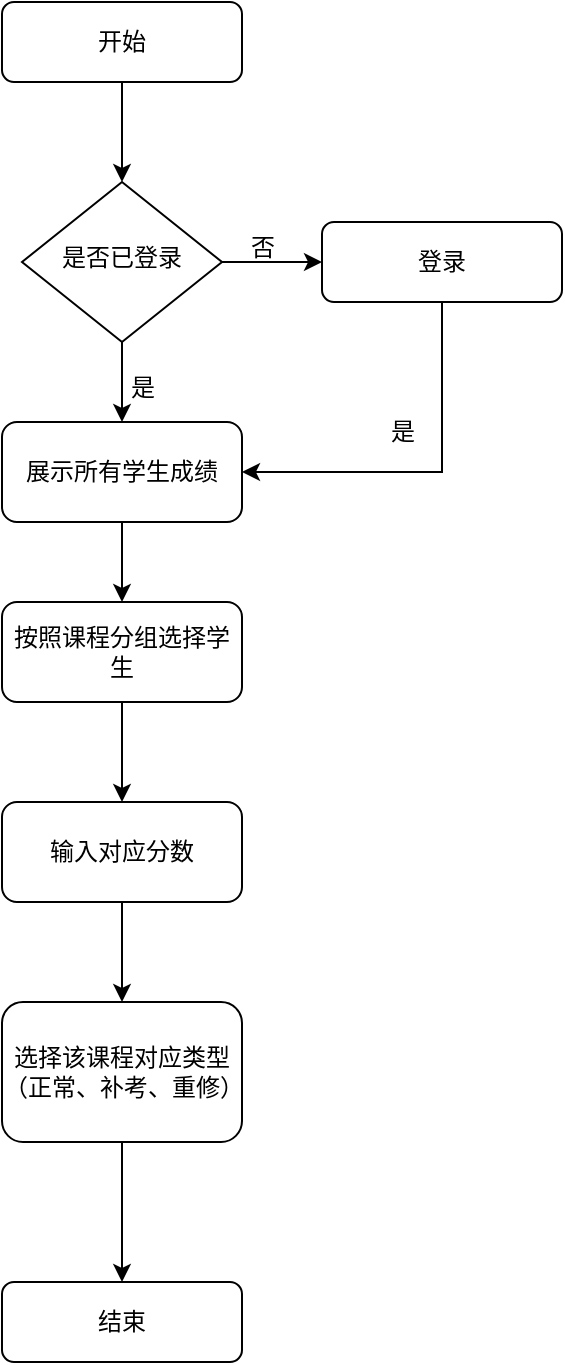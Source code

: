 <mxfile version="22.0.4" type="github">
  <diagram name="第 1 页" id="XCoSUUa8f8nXL_mb6biP">
    <mxGraphModel dx="1562" dy="913" grid="1" gridSize="10" guides="1" tooltips="1" connect="1" arrows="1" fold="1" page="1" pageScale="1" pageWidth="827" pageHeight="1169" math="0" shadow="0">
      <root>
        <mxCell id="0" />
        <mxCell id="1" parent="0" />
        <mxCell id="2qahmTby5e5UWyO_VOSm-1" value="" style="edgeStyle=orthogonalEdgeStyle;rounded=0;orthogonalLoop=1;jettySize=auto;html=1;" edge="1" parent="1" source="C3e35mo2uv0TBhLOU0QC-2" target="C3e35mo2uv0TBhLOU0QC-5">
          <mxGeometry relative="1" as="geometry" />
        </mxCell>
        <mxCell id="C3e35mo2uv0TBhLOU0QC-2" value="开始" style="rounded=1;whiteSpace=wrap;html=1;fontSize=12;glass=0;strokeWidth=1;shadow=0;" parent="1" vertex="1">
          <mxGeometry x="160" y="80" width="120" height="40" as="geometry" />
        </mxCell>
        <mxCell id="2qahmTby5e5UWyO_VOSm-2" value="" style="edgeStyle=orthogonalEdgeStyle;rounded=0;orthogonalLoop=1;jettySize=auto;html=1;" edge="1" parent="1" source="C3e35mo2uv0TBhLOU0QC-5" target="C3e35mo2uv0TBhLOU0QC-6">
          <mxGeometry relative="1" as="geometry" />
        </mxCell>
        <mxCell id="2qahmTby5e5UWyO_VOSm-7" value="" style="edgeStyle=orthogonalEdgeStyle;rounded=0;orthogonalLoop=1;jettySize=auto;html=1;" edge="1" parent="1" source="C3e35mo2uv0TBhLOU0QC-5" target="C3e35mo2uv0TBhLOU0QC-17">
          <mxGeometry relative="1" as="geometry" />
        </mxCell>
        <mxCell id="C3e35mo2uv0TBhLOU0QC-5" value="是否已登录" style="rhombus;whiteSpace=wrap;html=1;shadow=0;fontFamily=Helvetica;fontSize=12;align=center;strokeWidth=1;spacing=6;spacingTop=-4;" parent="1" vertex="1">
          <mxGeometry x="170" y="170" width="100" height="80" as="geometry" />
        </mxCell>
        <mxCell id="2qahmTby5e5UWyO_VOSm-5" value="" style="edgeStyle=orthogonalEdgeStyle;rounded=0;orthogonalLoop=1;jettySize=auto;html=1;entryX=1;entryY=0.5;entryDx=0;entryDy=0;" edge="1" parent="1" source="C3e35mo2uv0TBhLOU0QC-6" target="C3e35mo2uv0TBhLOU0QC-17">
          <mxGeometry relative="1" as="geometry">
            <mxPoint x="380" y="310" as="targetPoint" />
            <Array as="points">
              <mxPoint x="380" y="315" />
            </Array>
          </mxGeometry>
        </mxCell>
        <mxCell id="C3e35mo2uv0TBhLOU0QC-6" value="登录" style="rounded=1;whiteSpace=wrap;html=1;fontSize=12;glass=0;strokeWidth=1;shadow=0;" parent="1" vertex="1">
          <mxGeometry x="320" y="190" width="120" height="40" as="geometry" />
        </mxCell>
        <mxCell id="C3e35mo2uv0TBhLOU0QC-9" value="" style="edgeStyle=orthogonalEdgeStyle;rounded=0;orthogonalLoop=1;jettySize=auto;html=1;exitX=0.5;exitY=1;exitDx=0;exitDy=0;" parent="1" source="C3e35mo2uv0TBhLOU0QC-18" edge="1">
          <mxGeometry relative="1" as="geometry">
            <mxPoint x="220" y="370" as="sourcePoint" />
            <mxPoint x="220" y="480" as="targetPoint" />
          </mxGeometry>
        </mxCell>
        <mxCell id="C3e35mo2uv0TBhLOU0QC-10" value="结束" style="rounded=1;whiteSpace=wrap;html=1;fontSize=12;glass=0;strokeWidth=1;shadow=0;" parent="1" vertex="1">
          <mxGeometry x="160" y="720" width="120" height="40" as="geometry" />
        </mxCell>
        <mxCell id="2qahmTby5e5UWyO_VOSm-9" value="" style="edgeStyle=orthogonalEdgeStyle;rounded=0;orthogonalLoop=1;jettySize=auto;html=1;" edge="1" parent="1" source="C3e35mo2uv0TBhLOU0QC-14" target="C3e35mo2uv0TBhLOU0QC-10">
          <mxGeometry relative="1" as="geometry" />
        </mxCell>
        <mxCell id="C3e35mo2uv0TBhLOU0QC-14" value="选择该课程对应类型（正常、补考、重修）" style="rounded=1;whiteSpace=wrap;html=1;fontSize=12;glass=0;strokeWidth=1;shadow=0;" parent="1" vertex="1">
          <mxGeometry x="160" y="580" width="120" height="70" as="geometry" />
        </mxCell>
        <mxCell id="C3e35mo2uv0TBhLOU0QC-16" value="" style="edgeStyle=orthogonalEdgeStyle;rounded=0;orthogonalLoop=1;jettySize=auto;html=1;" parent="1" source="C3e35mo2uv0TBhLOU0QC-17" target="C3e35mo2uv0TBhLOU0QC-18" edge="1">
          <mxGeometry relative="1" as="geometry" />
        </mxCell>
        <mxCell id="C3e35mo2uv0TBhLOU0QC-17" value="展示所有学生成绩" style="rounded=1;whiteSpace=wrap;html=1;fontSize=12;glass=0;strokeWidth=1;shadow=0;" parent="1" vertex="1">
          <mxGeometry x="160" y="290" width="120" height="50" as="geometry" />
        </mxCell>
        <mxCell id="C3e35mo2uv0TBhLOU0QC-18" value="按照课程分组选择学生" style="rounded=1;whiteSpace=wrap;html=1;fontSize=12;glass=0;strokeWidth=1;shadow=0;" parent="1" vertex="1">
          <mxGeometry x="160" y="380" width="120" height="50" as="geometry" />
        </mxCell>
        <mxCell id="C3e35mo2uv0TBhLOU0QC-23" value="" style="edgeStyle=orthogonalEdgeStyle;rounded=0;orthogonalLoop=1;jettySize=auto;html=1;" parent="1" source="C3e35mo2uv0TBhLOU0QC-22" target="C3e35mo2uv0TBhLOU0QC-14" edge="1">
          <mxGeometry relative="1" as="geometry" />
        </mxCell>
        <mxCell id="C3e35mo2uv0TBhLOU0QC-22" value="输入对应分数" style="rounded=1;whiteSpace=wrap;html=1;fontSize=12;glass=0;strokeWidth=1;shadow=0;" parent="1" vertex="1">
          <mxGeometry x="160" y="480" width="120" height="50" as="geometry" />
        </mxCell>
        <mxCell id="2qahmTby5e5UWyO_VOSm-3" value="否" style="text;html=1;align=center;verticalAlign=middle;resizable=0;points=[];autosize=1;strokeColor=none;fillColor=none;" vertex="1" parent="1">
          <mxGeometry x="270" y="188" width="40" height="30" as="geometry" />
        </mxCell>
        <mxCell id="2qahmTby5e5UWyO_VOSm-6" value="是" style="text;html=1;align=center;verticalAlign=middle;resizable=0;points=[];autosize=1;strokeColor=none;fillColor=none;" vertex="1" parent="1">
          <mxGeometry x="340" y="280" width="40" height="30" as="geometry" />
        </mxCell>
        <mxCell id="2qahmTby5e5UWyO_VOSm-8" value="是" style="text;html=1;align=center;verticalAlign=middle;resizable=0;points=[];autosize=1;strokeColor=none;fillColor=none;" vertex="1" parent="1">
          <mxGeometry x="210" y="258" width="40" height="30" as="geometry" />
        </mxCell>
      </root>
    </mxGraphModel>
  </diagram>
</mxfile>
